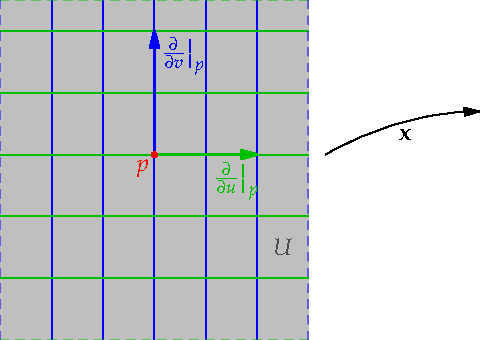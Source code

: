 settings.tex="pdflatex";

texpreamble("\usepackage{amsmath}
\usepackage{amsthm,amssymb}
\usepackage{mathpazo}
\usepackage[svgnames]{xcolor}
");
import graph;

size(240,170,IgnoreAspect);

fill(box((0,15),(90,70)),grey+opacity(0.5));

int n=6;
int m=6;

for(int i=1; i<=m-1; ++i){
	draw((90*i/n,15)--(90*i/n,70),blue);
	}
	
for(int i=1; i<=n-1; ++i){
	draw((0,15+60*i/m)--(90,15+60*i/m),heavygreen);
	}
	
draw((0,15)--(90,15),heavygreen+dashed+opacity(0.5));
draw((0,70)--(90,70),heavygreen+dashed+opacity(0.5));
draw((0,15)--(0,70),blue+dashed+opacity(0.5));
draw((90,15)--(90,70),blue+dashed+opacity(0.5));
	
pair pp=(45,45);
draw(Label("$\frac{\partial}{\partial v}\big|_p$",Relative(0.8)),pp--pp+(0,20),blue+linewidth(1),Arrow(8pt));
draw(Label("$\frac{\partial}{\partial u}\big|_p$",Relative(0.8)),pp--pp+(30,0),heavygreen+linewidth(1),Arrow(8pt));
dot("$p$",pp,SW,red);

label("$U$",(82.5,30),0.6grey+0.4black);

draw("$\mathbf{x}$",(95,45)..(140,52){E},Arrow);

